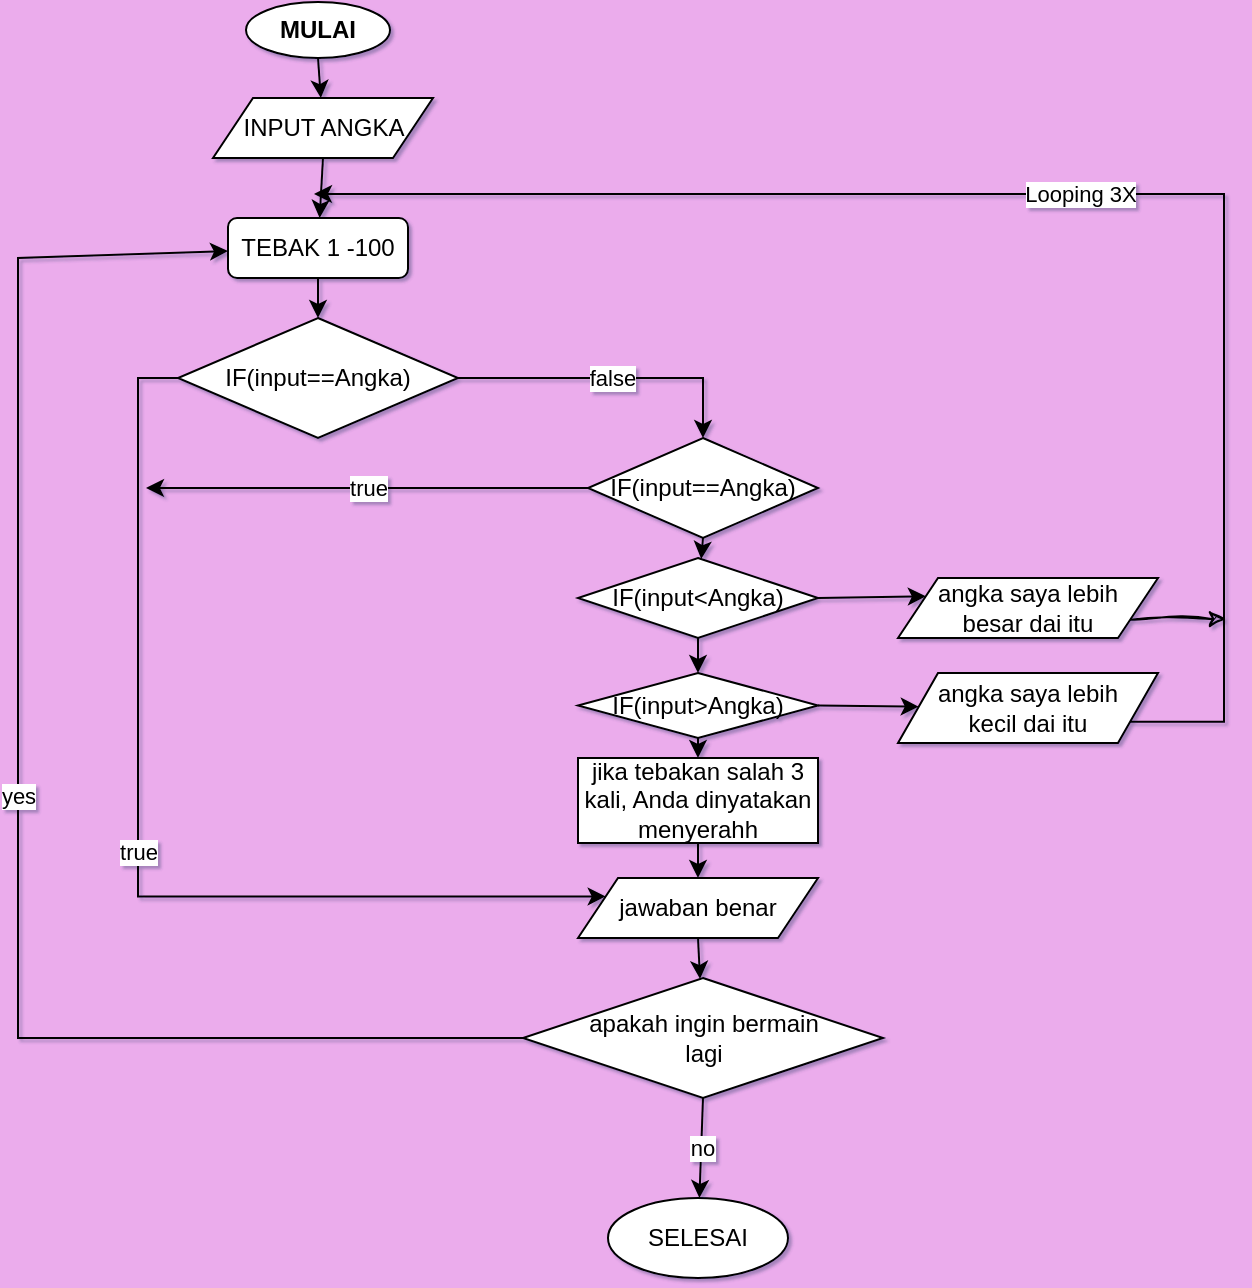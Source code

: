 <mxfile version="22.0.1" type="github">
  <diagram name="Page-1" id="s07OKNFXpc9BnUIidqXX">
    <mxGraphModel dx="838" dy="448" grid="1" gridSize="12" guides="1" tooltips="1" connect="1" arrows="1" fold="1" page="1" pageScale="1" pageWidth="850" pageHeight="1100" background="#ebacec" math="0" shadow="1">
      <root>
        <mxCell id="0" />
        <mxCell id="1" parent="0" />
        <mxCell id="AUShGhwUuacC1Zj_W99A-14" style="rounded=0;orthogonalLoop=1;jettySize=auto;html=1;exitX=0.5;exitY=1;exitDx=0;exitDy=0;" edge="1" parent="1" source="AUShGhwUuacC1Zj_W99A-1" target="AUShGhwUuacC1Zj_W99A-8">
          <mxGeometry relative="1" as="geometry" />
        </mxCell>
        <mxCell id="AUShGhwUuacC1Zj_W99A-1" value="MULAI" style="ellipse;whiteSpace=wrap;html=1;fontStyle=1" vertex="1" parent="1">
          <mxGeometry x="374" y="12" width="72" height="28" as="geometry" />
        </mxCell>
        <mxCell id="AUShGhwUuacC1Zj_W99A-16" style="edgeStyle=orthogonalEdgeStyle;rounded=0;orthogonalLoop=1;jettySize=auto;html=1;exitX=0.5;exitY=1;exitDx=0;exitDy=0;entryX=0.5;entryY=0;entryDx=0;entryDy=0;" edge="1" parent="1" source="AUShGhwUuacC1Zj_W99A-3" target="AUShGhwUuacC1Zj_W99A-4">
          <mxGeometry relative="1" as="geometry" />
        </mxCell>
        <mxCell id="AUShGhwUuacC1Zj_W99A-3" value="TEBAK 1 -100" style="rounded=1;whiteSpace=wrap;html=1;" vertex="1" parent="1">
          <mxGeometry x="365" y="120" width="90" height="30" as="geometry" />
        </mxCell>
        <mxCell id="AUShGhwUuacC1Zj_W99A-17" value="false" style="edgeStyle=orthogonalEdgeStyle;rounded=0;orthogonalLoop=1;jettySize=auto;html=1;exitX=1;exitY=0.5;exitDx=0;exitDy=0;entryX=0.5;entryY=0;entryDx=0;entryDy=0;" edge="1" parent="1" source="AUShGhwUuacC1Zj_W99A-4" target="AUShGhwUuacC1Zj_W99A-37">
          <mxGeometry relative="1" as="geometry">
            <mxPoint x="553.846" y="202.308" as="targetPoint" />
          </mxGeometry>
        </mxCell>
        <mxCell id="AUShGhwUuacC1Zj_W99A-39" value="true" style="edgeStyle=orthogonalEdgeStyle;rounded=0;orthogonalLoop=1;jettySize=auto;html=1;exitX=0;exitY=0.5;exitDx=0;exitDy=0;entryX=0;entryY=0.25;entryDx=0;entryDy=0;" edge="1" parent="1" source="AUShGhwUuacC1Zj_W99A-4" target="AUShGhwUuacC1Zj_W99A-44">
          <mxGeometry relative="1" as="geometry">
            <mxPoint x="540" y="460" as="targetPoint" />
            <Array as="points">
              <mxPoint x="320" y="200" />
              <mxPoint x="320" y="459" />
            </Array>
          </mxGeometry>
        </mxCell>
        <mxCell id="AUShGhwUuacC1Zj_W99A-4" value="IF(input==Angka)" style="rhombus;whiteSpace=wrap;html=1;" vertex="1" parent="1">
          <mxGeometry x="340" y="170" width="140" height="60" as="geometry" />
        </mxCell>
        <mxCell id="AUShGhwUuacC1Zj_W99A-19" style="edgeStyle=orthogonalEdgeStyle;rounded=0;orthogonalLoop=1;jettySize=auto;html=1;exitX=0.5;exitY=1;exitDx=0;exitDy=0;entryX=0.5;entryY=0;entryDx=0;entryDy=0;" edge="1" parent="1" source="AUShGhwUuacC1Zj_W99A-6" target="AUShGhwUuacC1Zj_W99A-7">
          <mxGeometry relative="1" as="geometry" />
        </mxCell>
        <mxCell id="AUShGhwUuacC1Zj_W99A-20" style="rounded=0;orthogonalLoop=1;jettySize=auto;html=1;exitX=1;exitY=0.5;exitDx=0;exitDy=0;entryX=0;entryY=0.25;entryDx=0;entryDy=0;" edge="1" parent="1" source="AUShGhwUuacC1Zj_W99A-6" target="AUShGhwUuacC1Zj_W99A-12">
          <mxGeometry relative="1" as="geometry" />
        </mxCell>
        <mxCell id="AUShGhwUuacC1Zj_W99A-6" value="IF(input&amp;lt;Angka)" style="rhombus;whiteSpace=wrap;html=1;" vertex="1" parent="1">
          <mxGeometry x="540" y="290" width="120" height="40" as="geometry" />
        </mxCell>
        <mxCell id="AUShGhwUuacC1Zj_W99A-21" style="rounded=0;orthogonalLoop=1;jettySize=auto;html=1;exitX=1;exitY=0.5;exitDx=0;exitDy=0;" edge="1" parent="1" source="AUShGhwUuacC1Zj_W99A-7" target="AUShGhwUuacC1Zj_W99A-13">
          <mxGeometry relative="1" as="geometry" />
        </mxCell>
        <mxCell id="AUShGhwUuacC1Zj_W99A-47" style="edgeStyle=none;rounded=0;orthogonalLoop=1;jettySize=auto;html=1;exitX=0.5;exitY=1;exitDx=0;exitDy=0;" edge="1" parent="1" source="AUShGhwUuacC1Zj_W99A-7" target="AUShGhwUuacC1Zj_W99A-46">
          <mxGeometry relative="1" as="geometry" />
        </mxCell>
        <mxCell id="AUShGhwUuacC1Zj_W99A-7" value="IF(input&amp;gt;Angka)" style="rhombus;whiteSpace=wrap;html=1;" vertex="1" parent="1">
          <mxGeometry x="540" y="347.5" width="120" height="32.5" as="geometry" />
        </mxCell>
        <mxCell id="AUShGhwUuacC1Zj_W99A-15" style="rounded=0;orthogonalLoop=1;jettySize=auto;html=1;exitX=0.5;exitY=1;exitDx=0;exitDy=0;" edge="1" parent="1" source="AUShGhwUuacC1Zj_W99A-8" target="AUShGhwUuacC1Zj_W99A-3">
          <mxGeometry relative="1" as="geometry" />
        </mxCell>
        <mxCell id="AUShGhwUuacC1Zj_W99A-8" value="INPUT ANGKA" style="shape=parallelogram;perimeter=parallelogramPerimeter;whiteSpace=wrap;html=1;fixedSize=1;" vertex="1" parent="1">
          <mxGeometry x="357.5" y="60" width="110" height="30" as="geometry" />
        </mxCell>
        <mxCell id="AUShGhwUuacC1Zj_W99A-25" style="edgeStyle=none;rounded=0;orthogonalLoop=1;jettySize=auto;html=1;exitX=0.5;exitY=1;exitDx=0;exitDy=0;" edge="1" parent="1" target="AUShGhwUuacC1Zj_W99A-10">
          <mxGeometry relative="1" as="geometry">
            <mxPoint x="600" y="480" as="sourcePoint" />
          </mxGeometry>
        </mxCell>
        <mxCell id="AUShGhwUuacC1Zj_W99A-28" value="no" style="edgeStyle=none;rounded=0;orthogonalLoop=1;jettySize=auto;html=1;exitX=0.5;exitY=1;exitDx=0;exitDy=0;" edge="1" parent="1" source="AUShGhwUuacC1Zj_W99A-10" target="AUShGhwUuacC1Zj_W99A-11">
          <mxGeometry relative="1" as="geometry" />
        </mxCell>
        <mxCell id="AUShGhwUuacC1Zj_W99A-49" value="yes" style="edgeStyle=none;rounded=0;orthogonalLoop=1;jettySize=auto;html=1;exitX=0;exitY=0.5;exitDx=0;exitDy=0;" edge="1" parent="1" source="AUShGhwUuacC1Zj_W99A-10" target="AUShGhwUuacC1Zj_W99A-3">
          <mxGeometry relative="1" as="geometry">
            <mxPoint x="290" y="140" as="targetPoint" />
            <Array as="points">
              <mxPoint x="260" y="530" />
              <mxPoint x="260" y="140" />
            </Array>
          </mxGeometry>
        </mxCell>
        <mxCell id="AUShGhwUuacC1Zj_W99A-10" value="&lt;div&gt;apakah ingin bermain&lt;/div&gt;&lt;div&gt;lagi&lt;br&gt;&lt;/div&gt;" style="rhombus;whiteSpace=wrap;html=1;" vertex="1" parent="1">
          <mxGeometry x="512.5" y="500" width="180" height="60" as="geometry" />
        </mxCell>
        <mxCell id="AUShGhwUuacC1Zj_W99A-11" value="SELESAI" style="ellipse;whiteSpace=wrap;html=1;" vertex="1" parent="1">
          <mxGeometry x="555" y="610" width="90" height="40" as="geometry" />
        </mxCell>
        <mxCell id="AUShGhwUuacC1Zj_W99A-52" style="edgeStyle=none;rounded=0;sketch=1;hachureGap=4;jiggle=2;curveFitting=1;orthogonalLoop=1;jettySize=auto;html=1;exitX=1;exitY=0.75;exitDx=0;exitDy=0;fontFamily=Architects Daughter;fontSource=https%3A%2F%2Ffonts.googleapis.com%2Fcss%3Ffamily%3DArchitects%2BDaughter;fontSize=16;" edge="1" parent="1" source="AUShGhwUuacC1Zj_W99A-12">
          <mxGeometry relative="1" as="geometry">
            <mxPoint x="864" y="320.571" as="targetPoint" />
          </mxGeometry>
        </mxCell>
        <mxCell id="AUShGhwUuacC1Zj_W99A-12" value="&lt;div&gt;angka saya lebih &lt;br&gt;&lt;/div&gt;&lt;div&gt;besar dai itu&lt;br&gt;&lt;/div&gt;" style="shape=parallelogram;perimeter=parallelogramPerimeter;whiteSpace=wrap;html=1;fixedSize=1;" vertex="1" parent="1">
          <mxGeometry x="700" y="300" width="130" height="30" as="geometry" />
        </mxCell>
        <mxCell id="AUShGhwUuacC1Zj_W99A-34" value="Looping 3X" style="edgeStyle=elbowEdgeStyle;rounded=0;orthogonalLoop=1;jettySize=auto;html=1;exitX=1;exitY=0.75;exitDx=0;exitDy=0;" edge="1" parent="1" source="AUShGhwUuacC1Zj_W99A-13">
          <mxGeometry relative="1" as="geometry">
            <mxPoint x="408" y="108" as="targetPoint" />
            <mxPoint x="829.02" y="371.99" as="sourcePoint" />
            <Array as="points">
              <mxPoint x="863" y="84" />
              <mxPoint x="863.47" y="173.98" />
            </Array>
          </mxGeometry>
        </mxCell>
        <mxCell id="AUShGhwUuacC1Zj_W99A-13" value="&lt;div&gt;angka saya lebih &lt;br&gt;&lt;/div&gt;&lt;div&gt;kecil dai itu&lt;br&gt;&lt;/div&gt;" style="shape=parallelogram;perimeter=parallelogramPerimeter;whiteSpace=wrap;html=1;fixedSize=1;" vertex="1" parent="1">
          <mxGeometry x="700" y="347.5" width="130" height="35" as="geometry" />
        </mxCell>
        <mxCell id="AUShGhwUuacC1Zj_W99A-38" value="true" style="edgeStyle=none;rounded=0;orthogonalLoop=1;jettySize=auto;html=1;exitX=0;exitY=0.5;exitDx=0;exitDy=0;" edge="1" parent="1" source="AUShGhwUuacC1Zj_W99A-37">
          <mxGeometry relative="1" as="geometry">
            <mxPoint x="324" y="255" as="targetPoint" />
          </mxGeometry>
        </mxCell>
        <mxCell id="AUShGhwUuacC1Zj_W99A-40" style="edgeStyle=none;rounded=0;orthogonalLoop=1;jettySize=auto;html=1;exitX=0.5;exitY=1;exitDx=0;exitDy=0;" edge="1" parent="1" source="AUShGhwUuacC1Zj_W99A-37" target="AUShGhwUuacC1Zj_W99A-6">
          <mxGeometry relative="1" as="geometry" />
        </mxCell>
        <mxCell id="AUShGhwUuacC1Zj_W99A-37" value="IF(input==Angka)" style="rhombus;whiteSpace=wrap;html=1;" vertex="1" parent="1">
          <mxGeometry x="545" y="230" width="115" height="50" as="geometry" />
        </mxCell>
        <mxCell id="AUShGhwUuacC1Zj_W99A-44" value="jawaban benar" style="shape=parallelogram;perimeter=parallelogramPerimeter;whiteSpace=wrap;html=1;fixedSize=1;" vertex="1" parent="1">
          <mxGeometry x="540" y="450" width="120" height="30" as="geometry" />
        </mxCell>
        <mxCell id="AUShGhwUuacC1Zj_W99A-48" style="edgeStyle=none;rounded=0;orthogonalLoop=1;jettySize=auto;html=1;exitX=0.5;exitY=1;exitDx=0;exitDy=0;" edge="1" parent="1" source="AUShGhwUuacC1Zj_W99A-46" target="AUShGhwUuacC1Zj_W99A-44">
          <mxGeometry relative="1" as="geometry" />
        </mxCell>
        <mxCell id="AUShGhwUuacC1Zj_W99A-46" value="jika tebakan salah 3 kali, Anda dinyatakan menyerahh" style="rounded=0;whiteSpace=wrap;html=1;" vertex="1" parent="1">
          <mxGeometry x="540" y="390" width="120" height="42.5" as="geometry" />
        </mxCell>
      </root>
    </mxGraphModel>
  </diagram>
</mxfile>
